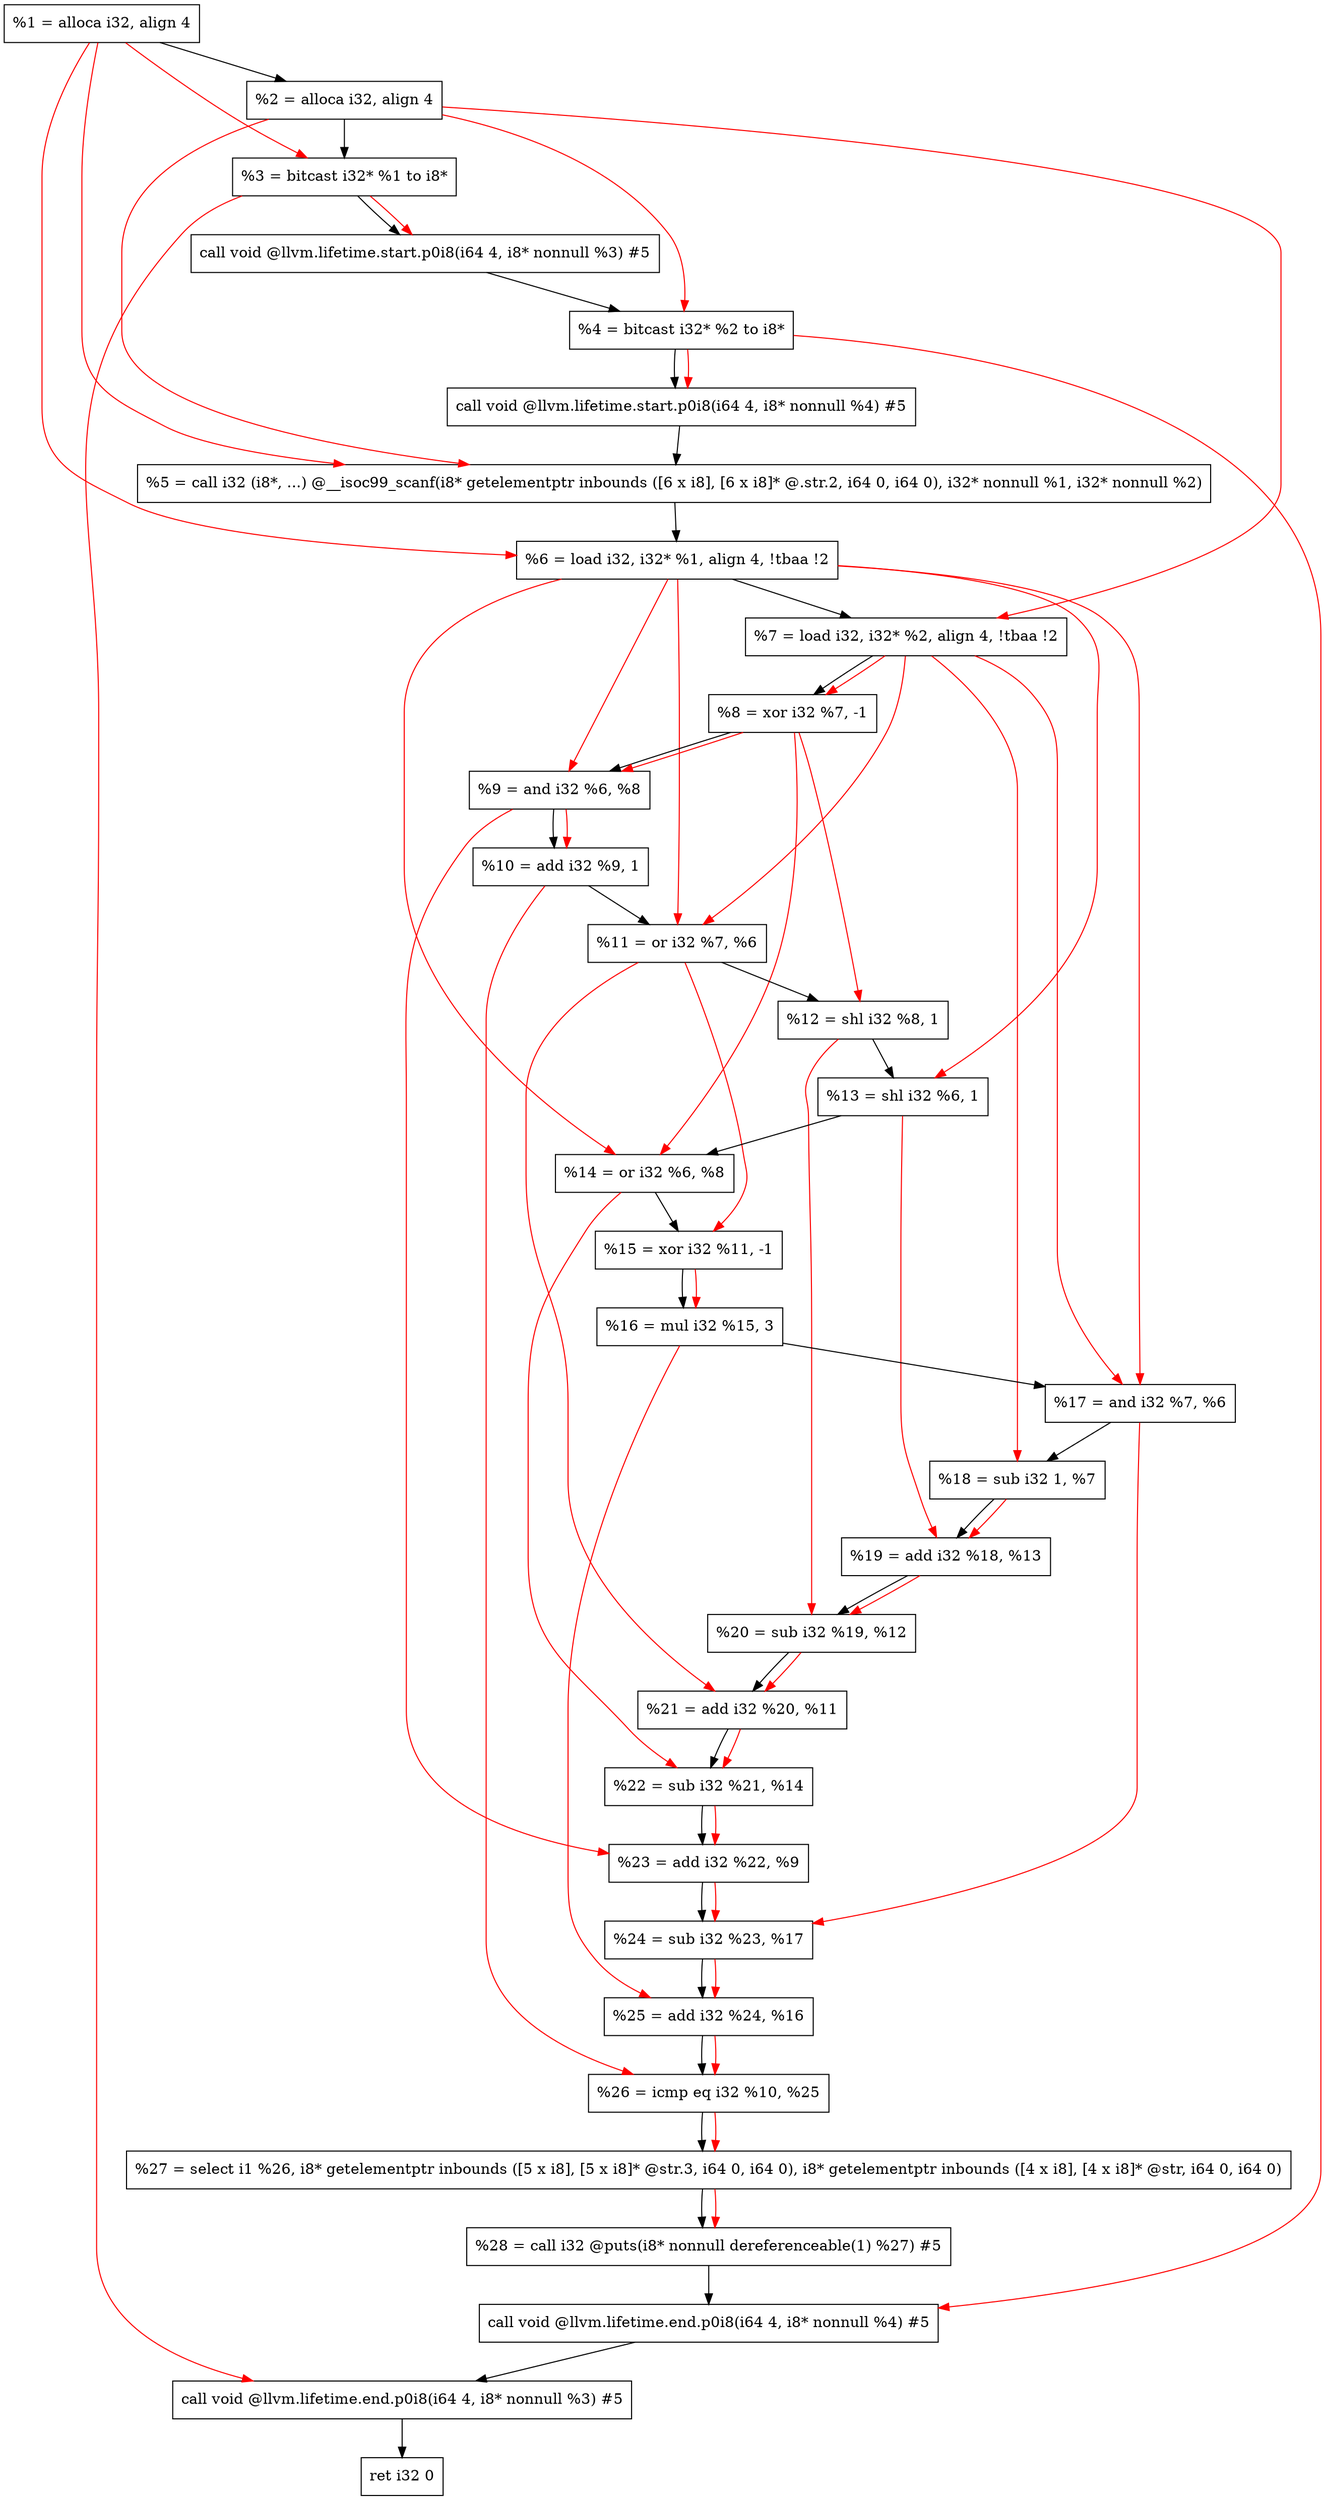 digraph "DFG for'main' function" {
	Node0xa439a8[shape=record, label="  %1 = alloca i32, align 4"];
	Node0xa43a28[shape=record, label="  %2 = alloca i32, align 4"];
	Node0xa43ab8[shape=record, label="  %3 = bitcast i32* %1 to i8*"];
	Node0xa43f18[shape=record, label="  call void @llvm.lifetime.start.p0i8(i64 4, i8* nonnull %3) #5"];
	Node0xa43ff8[shape=record, label="  %4 = bitcast i32* %2 to i8*"];
	Node0xa44118[shape=record, label="  call void @llvm.lifetime.start.p0i8(i64 4, i8* nonnull %4) #5"];
	Node0xa44350[shape=record, label="  %5 = call i32 (i8*, ...) @__isoc99_scanf(i8* getelementptr inbounds ([6 x i8], [6 x i8]* @.str.2, i64 0, i64 0), i32* nonnull %1, i32* nonnull %2)"];
	Node0xa44408[shape=record, label="  %6 = load i32, i32* %1, align 4, !tbaa !2"];
	Node0xa45378[shape=record, label="  %7 = load i32, i32* %2, align 4, !tbaa !2"];
	Node0xa45a00[shape=record, label="  %8 = xor i32 %7, -1"];
	Node0xa45a70[shape=record, label="  %9 = and i32 %6, %8"];
	Node0xa45ae0[shape=record, label="  %10 = add i32 %9, 1"];
	Node0xa45b50[shape=record, label="  %11 = or i32 %7, %6"];
	Node0xa45bc0[shape=record, label="  %12 = shl i32 %8, 1"];
	Node0xa45c30[shape=record, label="  %13 = shl i32 %6, 1"];
	Node0xa45ca0[shape=record, label="  %14 = or i32 %6, %8"];
	Node0xa45d10[shape=record, label="  %15 = xor i32 %11, -1"];
	Node0xa45d80[shape=record, label="  %16 = mul i32 %15, 3"];
	Node0xa45df0[shape=record, label="  %17 = and i32 %7, %6"];
	Node0xa45e60[shape=record, label="  %18 = sub i32 1, %7"];
	Node0xa45ed0[shape=record, label="  %19 = add i32 %18, %13"];
	Node0xa45f40[shape=record, label="  %20 = sub i32 %19, %12"];
	Node0xa45fb0[shape=record, label="  %21 = add i32 %20, %11"];
	Node0xa46020[shape=record, label="  %22 = sub i32 %21, %14"];
	Node0xa46090[shape=record, label="  %23 = add i32 %22, %9"];
	Node0xa46100[shape=record, label="  %24 = sub i32 %23, %17"];
	Node0xa46170[shape=record, label="  %25 = add i32 %24, %16"];
	Node0xa461e0[shape=record, label="  %26 = icmp eq i32 %10, %25"];
	Node0x9e49d8[shape=record, label="  %27 = select i1 %26, i8* getelementptr inbounds ([5 x i8], [5 x i8]* @str.3, i64 0, i64 0), i8* getelementptr inbounds ([4 x i8], [4 x i8]* @str, i64 0, i64 0)"];
	Node0xa46270[shape=record, label="  %28 = call i32 @puts(i8* nonnull dereferenceable(1) %27) #5"];
	Node0xa464c8[shape=record, label="  call void @llvm.lifetime.end.p0i8(i64 4, i8* nonnull %4) #5"];
	Node0xa46628[shape=record, label="  call void @llvm.lifetime.end.p0i8(i64 4, i8* nonnull %3) #5"];
	Node0xa466e8[shape=record, label="  ret i32 0"];
	Node0xa439a8 -> Node0xa43a28;
	Node0xa43a28 -> Node0xa43ab8;
	Node0xa43ab8 -> Node0xa43f18;
	Node0xa43f18 -> Node0xa43ff8;
	Node0xa43ff8 -> Node0xa44118;
	Node0xa44118 -> Node0xa44350;
	Node0xa44350 -> Node0xa44408;
	Node0xa44408 -> Node0xa45378;
	Node0xa45378 -> Node0xa45a00;
	Node0xa45a00 -> Node0xa45a70;
	Node0xa45a70 -> Node0xa45ae0;
	Node0xa45ae0 -> Node0xa45b50;
	Node0xa45b50 -> Node0xa45bc0;
	Node0xa45bc0 -> Node0xa45c30;
	Node0xa45c30 -> Node0xa45ca0;
	Node0xa45ca0 -> Node0xa45d10;
	Node0xa45d10 -> Node0xa45d80;
	Node0xa45d80 -> Node0xa45df0;
	Node0xa45df0 -> Node0xa45e60;
	Node0xa45e60 -> Node0xa45ed0;
	Node0xa45ed0 -> Node0xa45f40;
	Node0xa45f40 -> Node0xa45fb0;
	Node0xa45fb0 -> Node0xa46020;
	Node0xa46020 -> Node0xa46090;
	Node0xa46090 -> Node0xa46100;
	Node0xa46100 -> Node0xa46170;
	Node0xa46170 -> Node0xa461e0;
	Node0xa461e0 -> Node0x9e49d8;
	Node0x9e49d8 -> Node0xa46270;
	Node0xa46270 -> Node0xa464c8;
	Node0xa464c8 -> Node0xa46628;
	Node0xa46628 -> Node0xa466e8;
edge [color=red]
	Node0xa439a8 -> Node0xa43ab8;
	Node0xa43ab8 -> Node0xa43f18;
	Node0xa43a28 -> Node0xa43ff8;
	Node0xa43ff8 -> Node0xa44118;
	Node0xa439a8 -> Node0xa44350;
	Node0xa43a28 -> Node0xa44350;
	Node0xa439a8 -> Node0xa44408;
	Node0xa43a28 -> Node0xa45378;
	Node0xa45378 -> Node0xa45a00;
	Node0xa44408 -> Node0xa45a70;
	Node0xa45a00 -> Node0xa45a70;
	Node0xa45a70 -> Node0xa45ae0;
	Node0xa45378 -> Node0xa45b50;
	Node0xa44408 -> Node0xa45b50;
	Node0xa45a00 -> Node0xa45bc0;
	Node0xa44408 -> Node0xa45c30;
	Node0xa44408 -> Node0xa45ca0;
	Node0xa45a00 -> Node0xa45ca0;
	Node0xa45b50 -> Node0xa45d10;
	Node0xa45d10 -> Node0xa45d80;
	Node0xa45378 -> Node0xa45df0;
	Node0xa44408 -> Node0xa45df0;
	Node0xa45378 -> Node0xa45e60;
	Node0xa45e60 -> Node0xa45ed0;
	Node0xa45c30 -> Node0xa45ed0;
	Node0xa45ed0 -> Node0xa45f40;
	Node0xa45bc0 -> Node0xa45f40;
	Node0xa45f40 -> Node0xa45fb0;
	Node0xa45b50 -> Node0xa45fb0;
	Node0xa45fb0 -> Node0xa46020;
	Node0xa45ca0 -> Node0xa46020;
	Node0xa46020 -> Node0xa46090;
	Node0xa45a70 -> Node0xa46090;
	Node0xa46090 -> Node0xa46100;
	Node0xa45df0 -> Node0xa46100;
	Node0xa46100 -> Node0xa46170;
	Node0xa45d80 -> Node0xa46170;
	Node0xa45ae0 -> Node0xa461e0;
	Node0xa46170 -> Node0xa461e0;
	Node0xa461e0 -> Node0x9e49d8;
	Node0x9e49d8 -> Node0xa46270;
	Node0xa43ff8 -> Node0xa464c8;
	Node0xa43ab8 -> Node0xa46628;
}
